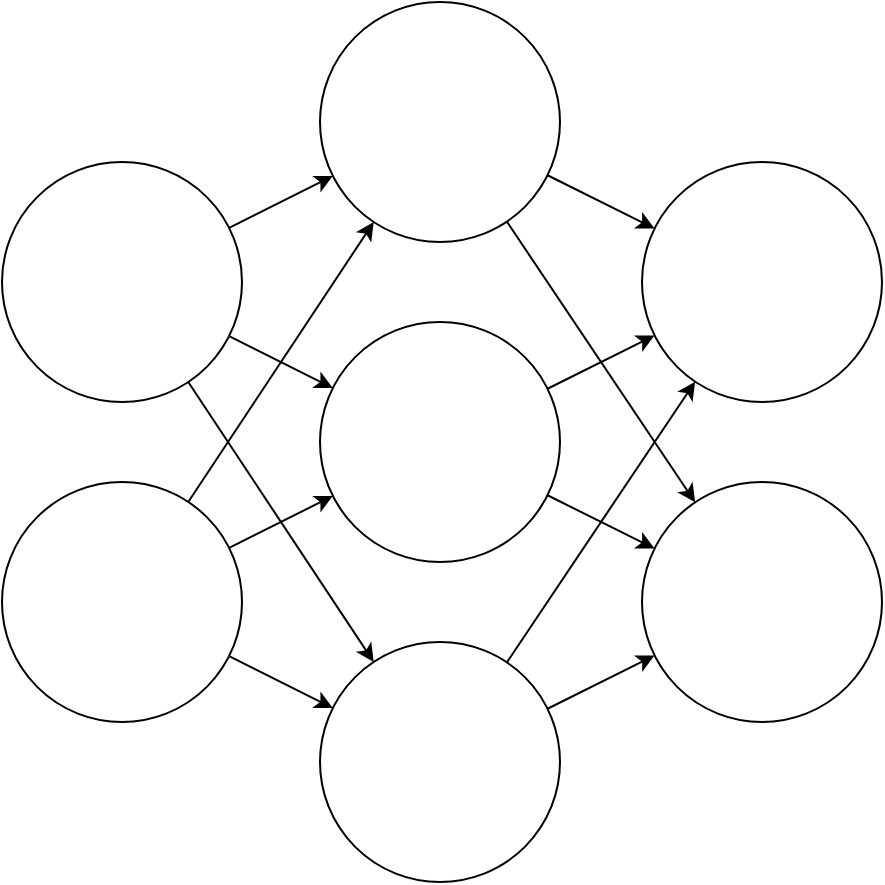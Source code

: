 <mxfile version="27.1.4">
  <diagram name="Page-1" id="yqmBW8P-q2pL00_qD3kV">
    <mxGraphModel dx="985" dy="623" grid="1" gridSize="10" guides="1" tooltips="1" connect="1" arrows="1" fold="1" page="1" pageScale="1" pageWidth="827" pageHeight="1169" math="0" shadow="0">
      <root>
        <mxCell id="0" />
        <mxCell id="1" parent="0" />
        <mxCell id="Lm8S1mTNGOBxI5HwljYJ-46" style="rounded=0;orthogonalLoop=1;jettySize=auto;html=1;" edge="1" parent="1" source="Lm8S1mTNGOBxI5HwljYJ-38" target="Lm8S1mTNGOBxI5HwljYJ-40">
          <mxGeometry relative="1" as="geometry" />
        </mxCell>
        <mxCell id="Lm8S1mTNGOBxI5HwljYJ-47" style="rounded=0;orthogonalLoop=1;jettySize=auto;html=1;" edge="1" parent="1" source="Lm8S1mTNGOBxI5HwljYJ-38" target="Lm8S1mTNGOBxI5HwljYJ-42">
          <mxGeometry relative="1" as="geometry" />
        </mxCell>
        <mxCell id="Lm8S1mTNGOBxI5HwljYJ-48" style="rounded=0;orthogonalLoop=1;jettySize=auto;html=1;" edge="1" parent="1" source="Lm8S1mTNGOBxI5HwljYJ-38" target="Lm8S1mTNGOBxI5HwljYJ-41">
          <mxGeometry relative="1" as="geometry" />
        </mxCell>
        <mxCell id="Lm8S1mTNGOBxI5HwljYJ-38" value="" style="ellipse;whiteSpace=wrap;html=1;aspect=fixed;" vertex="1" parent="1">
          <mxGeometry x="200" y="240" width="120" height="120" as="geometry" />
        </mxCell>
        <mxCell id="Lm8S1mTNGOBxI5HwljYJ-53" style="rounded=0;orthogonalLoop=1;jettySize=auto;html=1;" edge="1" parent="1" source="Lm8S1mTNGOBxI5HwljYJ-40" target="Lm8S1mTNGOBxI5HwljYJ-44">
          <mxGeometry relative="1" as="geometry" />
        </mxCell>
        <mxCell id="Lm8S1mTNGOBxI5HwljYJ-54" style="rounded=0;orthogonalLoop=1;jettySize=auto;html=1;" edge="1" parent="1" source="Lm8S1mTNGOBxI5HwljYJ-40" target="Lm8S1mTNGOBxI5HwljYJ-45">
          <mxGeometry relative="1" as="geometry" />
        </mxCell>
        <mxCell id="Lm8S1mTNGOBxI5HwljYJ-40" value="" style="ellipse;whiteSpace=wrap;html=1;aspect=fixed;" vertex="1" parent="1">
          <mxGeometry x="359" y="160" width="120" height="120" as="geometry" />
        </mxCell>
        <mxCell id="Lm8S1mTNGOBxI5HwljYJ-57" style="rounded=0;orthogonalLoop=1;jettySize=auto;html=1;" edge="1" parent="1" source="Lm8S1mTNGOBxI5HwljYJ-41" target="Lm8S1mTNGOBxI5HwljYJ-45">
          <mxGeometry relative="1" as="geometry" />
        </mxCell>
        <mxCell id="Lm8S1mTNGOBxI5HwljYJ-58" style="rounded=0;orthogonalLoop=1;jettySize=auto;html=1;" edge="1" parent="1" source="Lm8S1mTNGOBxI5HwljYJ-41" target="Lm8S1mTNGOBxI5HwljYJ-44">
          <mxGeometry relative="1" as="geometry" />
        </mxCell>
        <mxCell id="Lm8S1mTNGOBxI5HwljYJ-41" value="" style="ellipse;whiteSpace=wrap;html=1;aspect=fixed;" vertex="1" parent="1">
          <mxGeometry x="359" y="480" width="120" height="120" as="geometry" />
        </mxCell>
        <mxCell id="Lm8S1mTNGOBxI5HwljYJ-55" style="rounded=0;orthogonalLoop=1;jettySize=auto;html=1;" edge="1" parent="1" source="Lm8S1mTNGOBxI5HwljYJ-42" target="Lm8S1mTNGOBxI5HwljYJ-44">
          <mxGeometry relative="1" as="geometry" />
        </mxCell>
        <mxCell id="Lm8S1mTNGOBxI5HwljYJ-56" style="rounded=0;orthogonalLoop=1;jettySize=auto;html=1;" edge="1" parent="1" source="Lm8S1mTNGOBxI5HwljYJ-42" target="Lm8S1mTNGOBxI5HwljYJ-45">
          <mxGeometry relative="1" as="geometry" />
        </mxCell>
        <mxCell id="Lm8S1mTNGOBxI5HwljYJ-42" value="" style="ellipse;whiteSpace=wrap;html=1;aspect=fixed;" vertex="1" parent="1">
          <mxGeometry x="359" y="320" width="120" height="120" as="geometry" />
        </mxCell>
        <mxCell id="Lm8S1mTNGOBxI5HwljYJ-50" style="rounded=0;orthogonalLoop=1;jettySize=auto;html=1;" edge="1" parent="1" source="Lm8S1mTNGOBxI5HwljYJ-43" target="Lm8S1mTNGOBxI5HwljYJ-42">
          <mxGeometry relative="1" as="geometry" />
        </mxCell>
        <mxCell id="Lm8S1mTNGOBxI5HwljYJ-51" style="rounded=0;orthogonalLoop=1;jettySize=auto;html=1;" edge="1" parent="1" source="Lm8S1mTNGOBxI5HwljYJ-43" target="Lm8S1mTNGOBxI5HwljYJ-41">
          <mxGeometry relative="1" as="geometry" />
        </mxCell>
        <mxCell id="Lm8S1mTNGOBxI5HwljYJ-52" style="rounded=0;orthogonalLoop=1;jettySize=auto;html=1;" edge="1" parent="1" source="Lm8S1mTNGOBxI5HwljYJ-43" target="Lm8S1mTNGOBxI5HwljYJ-40">
          <mxGeometry relative="1" as="geometry" />
        </mxCell>
        <mxCell id="Lm8S1mTNGOBxI5HwljYJ-43" value="" style="ellipse;whiteSpace=wrap;html=1;aspect=fixed;" vertex="1" parent="1">
          <mxGeometry x="200" y="400" width="120" height="120" as="geometry" />
        </mxCell>
        <mxCell id="Lm8S1mTNGOBxI5HwljYJ-44" value="" style="ellipse;whiteSpace=wrap;html=1;aspect=fixed;" vertex="1" parent="1">
          <mxGeometry x="520" y="240" width="120" height="120" as="geometry" />
        </mxCell>
        <mxCell id="Lm8S1mTNGOBxI5HwljYJ-45" value="" style="ellipse;whiteSpace=wrap;html=1;aspect=fixed;" vertex="1" parent="1">
          <mxGeometry x="520" y="400" width="120" height="120" as="geometry" />
        </mxCell>
      </root>
    </mxGraphModel>
  </diagram>
</mxfile>
